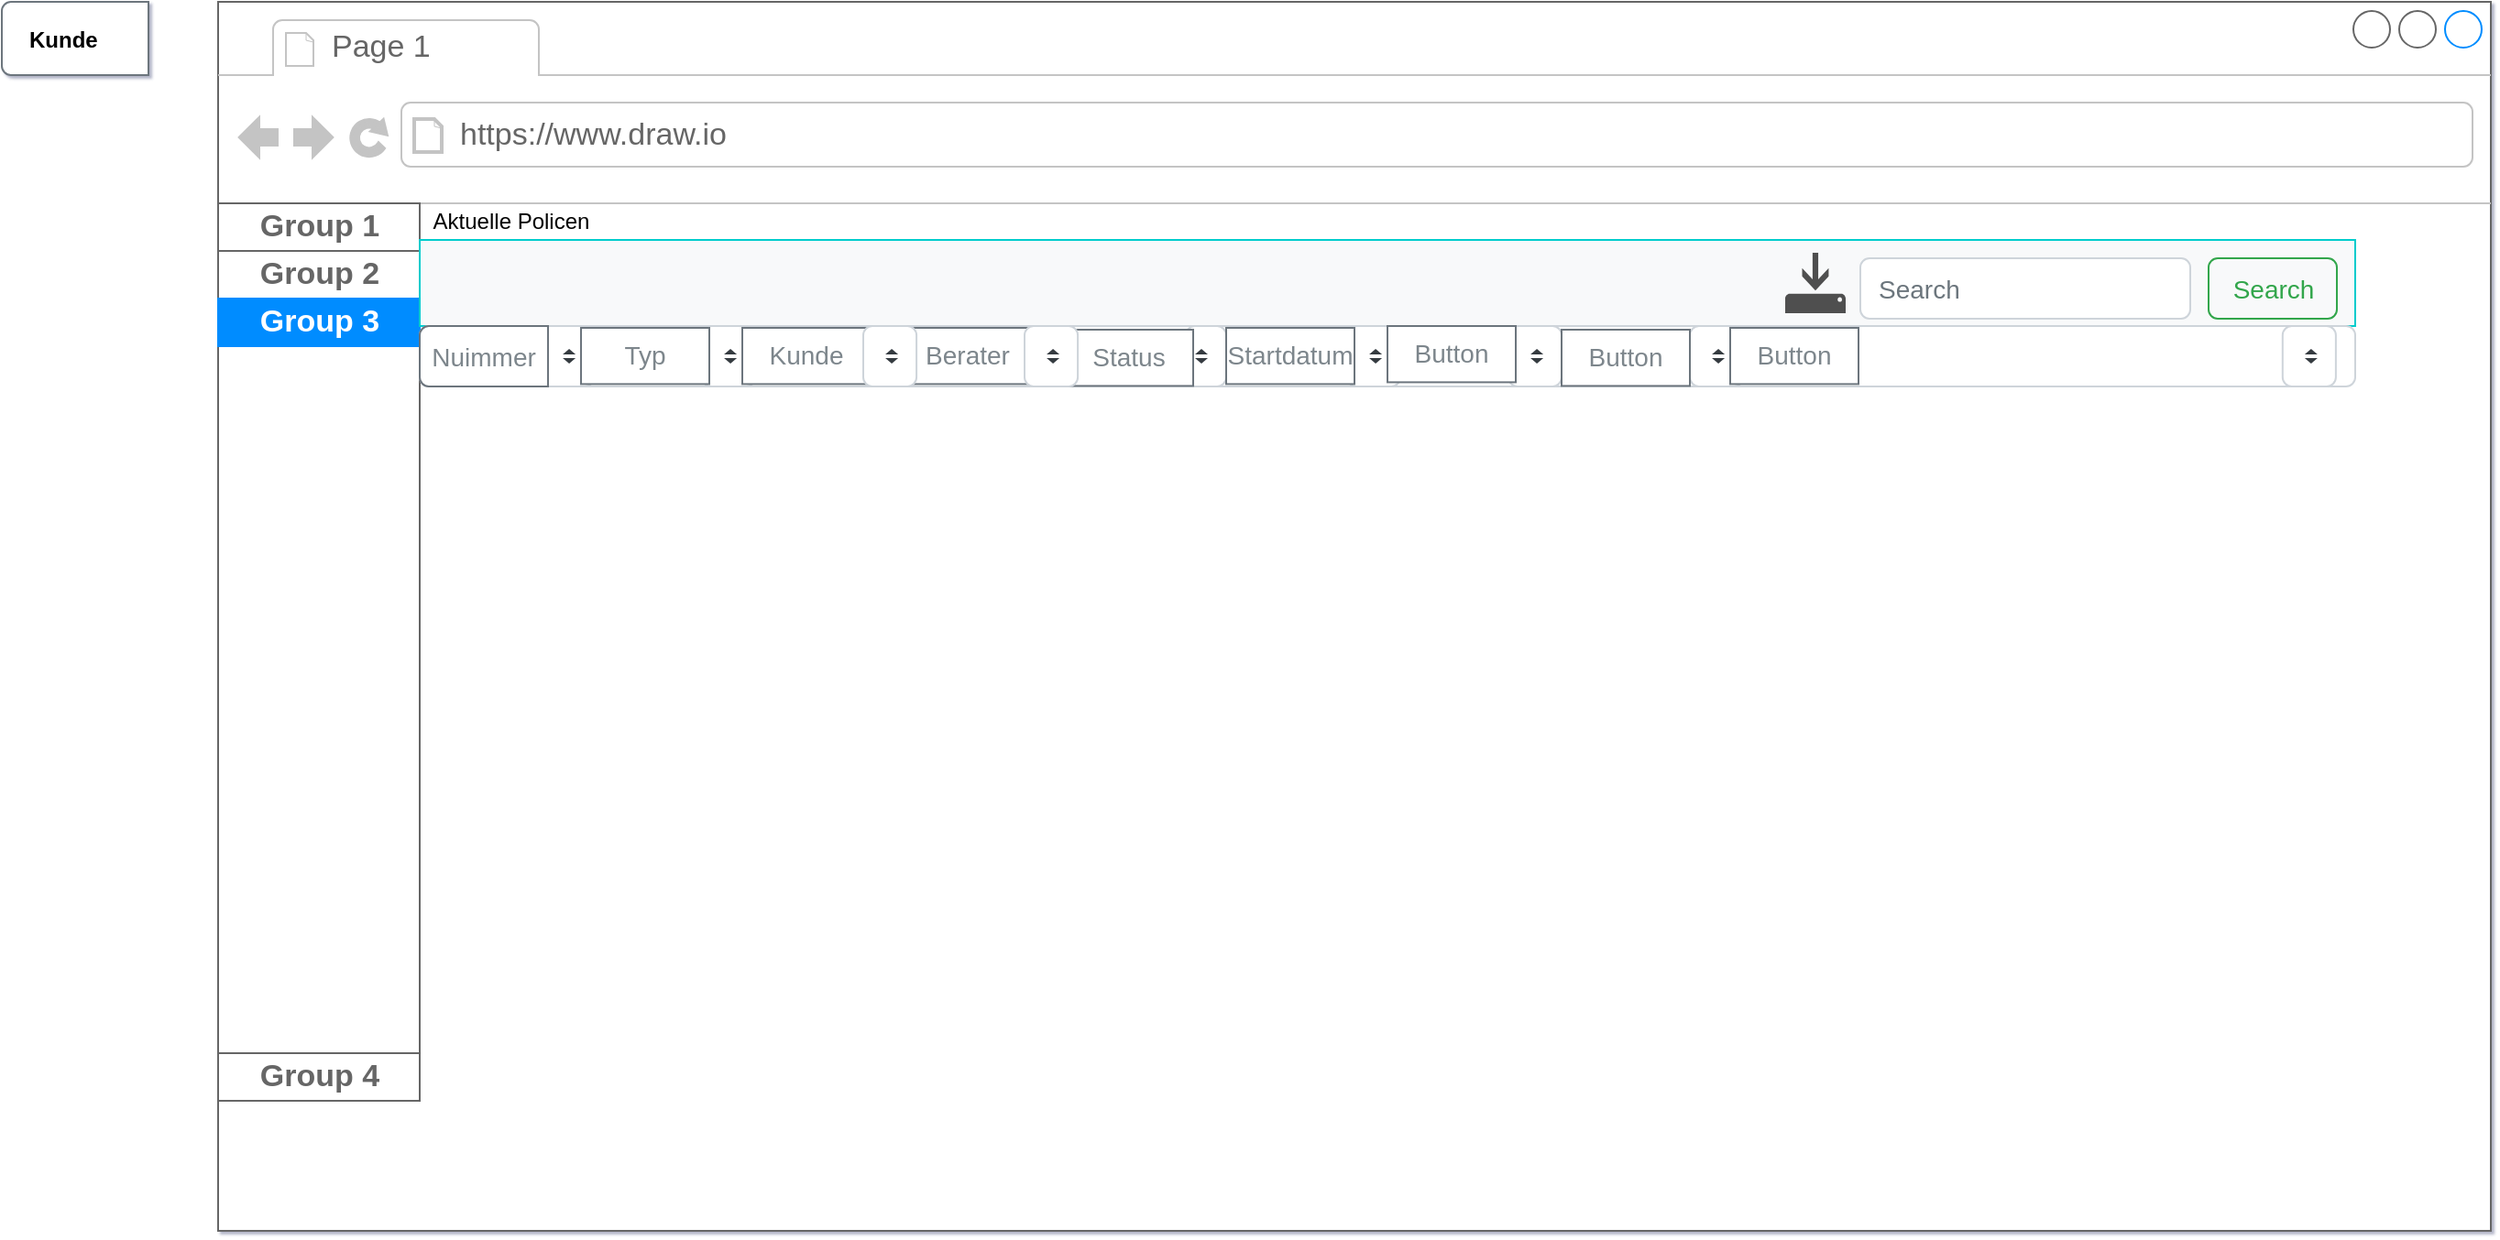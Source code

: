 <mxfile version="14.7.5" type="github">
  <diagram name="Page-1" id="c9db0220-8083-56f3-ca83-edcdcd058819">
    <mxGraphModel dx="1267" dy="913" grid="1" gridSize="11" guides="1" tooltips="1" connect="1" arrows="1" fold="1" page="1" pageScale="1.5" pageWidth="900" pageHeight="1600" background="#ffffff" math="0" shadow="1">
      <root>
        <object label="" id="0">
          <mxCell style=";html=1;" />
        </object>
        <mxCell id="1" style=";html=1;" parent="0" />
        <mxCell id="3Kz9qhTlE9TeD2FntRG9-108" value="Secondary" style="html=1;verticalLabelPosition=bottom;align=center;labelBackgroundColor=#ffffff;verticalAlign=top;strokeWidth=1;strokeColor=#6C767D;shadow=0;dashed=0;shape=mxgraph.ios7.icons.back;fontFamily=Helvetica;fontSize=16;fontColor=#6C767D;" vertex="1" parent="1">
          <mxGeometry x="616" y="198" width="22" height="16" as="geometry" />
        </mxCell>
        <mxCell id="3Kz9qhTlE9TeD2FntRG9-1" value="" style="strokeWidth=1;shadow=0;dashed=0;align=center;html=1;shape=mxgraph.mockup.containers.browserWindow;rSize=0;strokeColor=#666666;strokeColor2=#008cff;strokeColor3=#c4c4c4;mainText=,;recursiveResize=0;" vertex="1" parent="1">
          <mxGeometry x="484" y="66" width="1240" height="671" as="geometry" />
        </mxCell>
        <mxCell id="3Kz9qhTlE9TeD2FntRG9-2" value="Page 1" style="strokeWidth=1;shadow=0;dashed=0;align=center;html=1;shape=mxgraph.mockup.containers.anchor;fontSize=17;fontColor=#666666;align=left;" vertex="1" parent="3Kz9qhTlE9TeD2FntRG9-1">
          <mxGeometry x="60" y="12" width="110" height="26" as="geometry" />
        </mxCell>
        <mxCell id="3Kz9qhTlE9TeD2FntRG9-3" value="https://www.draw.io" style="strokeWidth=1;shadow=0;dashed=0;align=center;html=1;shape=mxgraph.mockup.containers.anchor;rSize=0;fontSize=17;fontColor=#666666;align=left;" vertex="1" parent="3Kz9qhTlE9TeD2FntRG9-1">
          <mxGeometry x="130" y="60" width="250" height="26" as="geometry" />
        </mxCell>
        <mxCell id="3Kz9qhTlE9TeD2FntRG9-4" value="" style="strokeWidth=1;shadow=0;dashed=0;align=center;html=1;shape=mxgraph.mockup.containers.rrect;rSize=0;strokeColor=#666666;" vertex="1" parent="3Kz9qhTlE9TeD2FntRG9-1">
          <mxGeometry y="110" width="110" height="490" as="geometry" />
        </mxCell>
        <mxCell id="3Kz9qhTlE9TeD2FntRG9-5" value="Group 1" style="strokeColor=inherit;fillColor=inherit;gradientColor=inherit;strokeWidth=1;shadow=0;dashed=0;align=center;html=1;shape=mxgraph.mockup.containers.rrect;rSize=0;fontSize=17;fontColor=#666666;fontStyle=1;resizeWidth=1;" vertex="1" parent="3Kz9qhTlE9TeD2FntRG9-4">
          <mxGeometry width="110.0" height="26" relative="1" as="geometry" />
        </mxCell>
        <mxCell id="3Kz9qhTlE9TeD2FntRG9-6" value="Group 2" style="strokeColor=inherit;fillColor=inherit;gradientColor=inherit;strokeWidth=1;shadow=0;dashed=0;align=center;html=1;shape=mxgraph.mockup.containers.rrect;rSize=0;fontSize=17;fontColor=#666666;fontStyle=1;resizeWidth=1;" vertex="1" parent="3Kz9qhTlE9TeD2FntRG9-4">
          <mxGeometry width="110.0" height="26" relative="1" as="geometry">
            <mxPoint y="26" as="offset" />
          </mxGeometry>
        </mxCell>
        <mxCell id="3Kz9qhTlE9TeD2FntRG9-7" value="Group 3" style="strokeWidth=1;shadow=0;dashed=0;align=center;html=1;shape=mxgraph.mockup.containers.rrect;rSize=0;fontSize=17;fontColor=#ffffff;fontStyle=1;fillColor=#008cff;strokeColor=#008cff;resizeWidth=1;" vertex="1" parent="3Kz9qhTlE9TeD2FntRG9-4">
          <mxGeometry width="110.0" height="26" relative="1" as="geometry">
            <mxPoint y="52" as="offset" />
          </mxGeometry>
        </mxCell>
        <mxCell id="3Kz9qhTlE9TeD2FntRG9-8" value="Group 4" style="strokeColor=inherit;fillColor=inherit;gradientColor=inherit;strokeWidth=1;shadow=0;dashed=0;align=center;html=1;shape=mxgraph.mockup.containers.rrect;rSize=0;fontSize=17;fontColor=#666666;fontStyle=1;resizeWidth=1;" vertex="1" parent="3Kz9qhTlE9TeD2FntRG9-4">
          <mxGeometry y="1" width="110.0" height="26" relative="1" as="geometry">
            <mxPoint y="-26" as="offset" />
          </mxGeometry>
        </mxCell>
        <mxCell id="3Kz9qhTlE9TeD2FntRG9-9" value="Aktuelle Policen" style="text;html=1;strokeColor=none;fillColor=none;align=center;verticalAlign=middle;whiteSpace=wrap;rounded=0;" vertex="1" parent="3Kz9qhTlE9TeD2FntRG9-1">
          <mxGeometry x="110" y="110" width="100" height="20" as="geometry" />
        </mxCell>
        <mxCell id="3Kz9qhTlE9TeD2FntRG9-10" value="" style="html=1;shadow=0;dashed=0;fillColor=#F8F9FA;strokeColor=#00CCCC;fontSize=16;fontColor=#181819;align=left;spacing=15;" vertex="1" parent="3Kz9qhTlE9TeD2FntRG9-1">
          <mxGeometry x="110" y="130" width="1056" height="47" as="geometry" />
        </mxCell>
        <mxCell id="3Kz9qhTlE9TeD2FntRG9-16" value="Search" style="html=1;shadow=0;dashed=0;shape=mxgraph.bootstrap.rrect;rSize=5;fontSize=14;fontColor=#33A64C;strokeColor=#33A64C;fillColor=none;" vertex="1" parent="3Kz9qhTlE9TeD2FntRG9-10">
          <mxGeometry x="1" width="70" height="33" relative="1" as="geometry">
            <mxPoint x="-80" y="10" as="offset" />
          </mxGeometry>
        </mxCell>
        <mxCell id="3Kz9qhTlE9TeD2FntRG9-17" value="Search" style="html=1;shadow=0;dashed=0;shape=mxgraph.bootstrap.rrect;rSize=5;fontSize=14;fontColor=#6C767D;strokeColor=#CED4DA;fillColor=#ffffff;align=left;spacing=10;" vertex="1" parent="3Kz9qhTlE9TeD2FntRG9-10">
          <mxGeometry x="1" width="180" height="33" relative="1" as="geometry">
            <mxPoint x="-270" y="10" as="offset" />
          </mxGeometry>
        </mxCell>
        <mxCell id="3Kz9qhTlE9TeD2FntRG9-111" value="" style="pointerEvents=1;shadow=0;dashed=0;html=1;strokeColor=none;fillColor=#505050;labelPosition=center;verticalLabelPosition=bottom;verticalAlign=top;outlineConnect=0;align=center;shape=mxgraph.office.concepts.backup_local;" vertex="1" parent="3Kz9qhTlE9TeD2FntRG9-10">
          <mxGeometry x="745" y="7" width="33" height="33" as="geometry" />
        </mxCell>
        <mxCell id="3Kz9qhTlE9TeD2FntRG9-98" value="&lt;font style=&quot;font-size: 14px&quot;&gt;&lt;b&gt;&lt;font style=&quot;font-size: 12px&quot;&gt;Kunde&lt;/font&gt;&lt;/b&gt;&lt;/font&gt;" style="html=1;shadow=0;dashed=0;shape=mxgraph.bootstrap.leftButton;strokeColor=#6C757D;gradientColor=inherit;fontColor=inherit;fillColor=#ffffff;rSize=5;perimeter=none;whiteSpace=wrap;resizeHeight=1;fontSize=14;align=left;spacing=15;" vertex="1" parent="3Kz9qhTlE9TeD2FntRG9-1">
          <mxGeometry width="80" height="40" relative="1" as="geometry">
            <mxPoint x="-118" as="offset" />
          </mxGeometry>
        </mxCell>
        <mxCell id="3Kz9qhTlE9TeD2FntRG9-99" value="" style="html=1;shadow=0;dashed=0;shape=mxgraph.bootstrap.rrect;rSize=5;strokeColor=#CED4DA;html=1;whiteSpace=wrap;fillColor=#FFFFFF;fontColor=#7D868C;align=left;spacing=15;spacingLeft=40;fontSize=14;" vertex="1" parent="3Kz9qhTlE9TeD2FntRG9-1">
          <mxGeometry x="110" y="177" width="1056" height="33" as="geometry" />
        </mxCell>
        <mxCell id="3Kz9qhTlE9TeD2FntRG9-167" value="" style="html=1;shadow=0;dashed=0;shape=mxgraph.bootstrap.rrect;rSize=5;strokeColor=#CED4DA;html=1;whiteSpace=wrap;fillColor=#FFFFFF;fontColor=#7D868C;align=left;spacingLeft=80;spacing=15;fontSize=14;" vertex="1" parent="3Kz9qhTlE9TeD2FntRG9-99">
          <mxGeometry x="418" width="22" height="33" as="geometry" />
        </mxCell>
        <mxCell id="3Kz9qhTlE9TeD2FntRG9-168" value="" style="shape=triangle;direction=south;fillColor=#343A40;strokeColor=none;perimeter=none;" vertex="1" parent="3Kz9qhTlE9TeD2FntRG9-167">
          <mxGeometry x="1" y="0.5" width="7" height="3" relative="1" as="geometry">
            <mxPoint x="-17" y="1" as="offset" />
          </mxGeometry>
        </mxCell>
        <mxCell id="3Kz9qhTlE9TeD2FntRG9-169" value="" style="shape=triangle;direction=north;fillColor=#343A40;strokeColor=none;perimeter=none;" vertex="1" parent="3Kz9qhTlE9TeD2FntRG9-167">
          <mxGeometry x="1" y="0.5" width="7" height="3" relative="1" as="geometry">
            <mxPoint x="-17" y="-4" as="offset" />
          </mxGeometry>
        </mxCell>
        <mxCell id="3Kz9qhTlE9TeD2FntRG9-164" value="" style="html=1;shadow=0;dashed=0;shape=mxgraph.bootstrap.rrect;rSize=5;strokeColor=#CED4DA;html=1;whiteSpace=wrap;fillColor=#FFFFFF;fontColor=#7D868C;align=left;spacingLeft=80;spacing=15;fontSize=14;" vertex="1" parent="3Kz9qhTlE9TeD2FntRG9-99">
          <mxGeometry x="506.0" width="29.04" height="33" as="geometry" />
        </mxCell>
        <mxCell id="3Kz9qhTlE9TeD2FntRG9-165" value="" style="shape=triangle;direction=south;fillColor=#343A40;strokeColor=none;perimeter=none;" vertex="1" parent="3Kz9qhTlE9TeD2FntRG9-164">
          <mxGeometry x="1" y="0.5" width="7" height="3" relative="1" as="geometry">
            <mxPoint x="-17" y="1" as="offset" />
          </mxGeometry>
        </mxCell>
        <mxCell id="3Kz9qhTlE9TeD2FntRG9-166" value="" style="shape=triangle;direction=north;fillColor=#343A40;strokeColor=none;perimeter=none;" vertex="1" parent="3Kz9qhTlE9TeD2FntRG9-164">
          <mxGeometry x="1" y="0.5" width="7" height="3" relative="1" as="geometry">
            <mxPoint x="-17" y="-4" as="offset" />
          </mxGeometry>
        </mxCell>
        <mxCell id="3Kz9qhTlE9TeD2FntRG9-161" value="" style="html=1;shadow=0;dashed=0;shape=mxgraph.bootstrap.rrect;rSize=5;strokeColor=#CED4DA;html=1;whiteSpace=wrap;fillColor=#FFFFFF;fontColor=#7D868C;align=left;spacingLeft=80;spacing=15;fontSize=14;" vertex="1" parent="3Kz9qhTlE9TeD2FntRG9-99">
          <mxGeometry x="594" width="29.04" height="33" as="geometry" />
        </mxCell>
        <mxCell id="3Kz9qhTlE9TeD2FntRG9-162" value="" style="shape=triangle;direction=south;fillColor=#343A40;strokeColor=none;perimeter=none;" vertex="1" parent="3Kz9qhTlE9TeD2FntRG9-161">
          <mxGeometry x="1" y="0.5" width="7" height="3" relative="1" as="geometry">
            <mxPoint x="-17" y="1" as="offset" />
          </mxGeometry>
        </mxCell>
        <mxCell id="3Kz9qhTlE9TeD2FntRG9-163" value="" style="shape=triangle;direction=north;fillColor=#343A40;strokeColor=none;perimeter=none;" vertex="1" parent="3Kz9qhTlE9TeD2FntRG9-161">
          <mxGeometry x="1" y="0.5" width="7" height="3" relative="1" as="geometry">
            <mxPoint x="-17" y="-4" as="offset" />
          </mxGeometry>
        </mxCell>
        <mxCell id="3Kz9qhTlE9TeD2FntRG9-182" value="" style="html=1;shadow=0;dashed=0;shape=mxgraph.bootstrap.rrect;rSize=5;strokeColor=#CED4DA;html=1;whiteSpace=wrap;fillColor=#FFFFFF;fontColor=#7D868C;align=left;spacingLeft=80;spacing=15;fontSize=14;" vertex="1" parent="3Kz9qhTlE9TeD2FntRG9-99">
          <mxGeometry x="693" width="29.04" height="33" as="geometry" />
        </mxCell>
        <mxCell id="3Kz9qhTlE9TeD2FntRG9-183" value="" style="shape=triangle;direction=south;fillColor=#343A40;strokeColor=none;perimeter=none;" vertex="1" parent="3Kz9qhTlE9TeD2FntRG9-182">
          <mxGeometry x="1" y="0.5" width="7" height="3" relative="1" as="geometry">
            <mxPoint x="-17" y="1" as="offset" />
          </mxGeometry>
        </mxCell>
        <mxCell id="3Kz9qhTlE9TeD2FntRG9-184" value="" style="shape=triangle;direction=north;fillColor=#343A40;strokeColor=none;perimeter=none;" vertex="1" parent="3Kz9qhTlE9TeD2FntRG9-182">
          <mxGeometry x="1" y="0.5" width="7" height="3" relative="1" as="geometry">
            <mxPoint x="-17" y="-4" as="offset" />
          </mxGeometry>
        </mxCell>
        <mxCell id="3Kz9qhTlE9TeD2FntRG9-87" value="" style="html=1;shadow=0;dashed=0;shape=mxgraph.bootstrap.rrect;rSize=5;strokeColor=#CED4DA;html=1;whiteSpace=wrap;fillColor=#FFFFFF;fontColor=#7D868C;align=left;spacingLeft=80;spacing=15;fontSize=14;" vertex="1" parent="3Kz9qhTlE9TeD2FntRG9-99">
          <mxGeometry x="66" width="29.04" height="33" as="geometry" />
        </mxCell>
        <mxCell id="3Kz9qhTlE9TeD2FntRG9-88" value="" style="shape=triangle;direction=south;fillColor=#343A40;strokeColor=none;perimeter=none;" vertex="1" parent="3Kz9qhTlE9TeD2FntRG9-87">
          <mxGeometry x="1" y="0.5" width="7" height="3" relative="1" as="geometry">
            <mxPoint x="-17" y="1" as="offset" />
          </mxGeometry>
        </mxCell>
        <mxCell id="3Kz9qhTlE9TeD2FntRG9-89" value="" style="shape=triangle;direction=north;fillColor=#343A40;strokeColor=none;perimeter=none;" vertex="1" parent="3Kz9qhTlE9TeD2FntRG9-87">
          <mxGeometry x="1" y="0.5" width="7" height="3" relative="1" as="geometry">
            <mxPoint x="-17" y="-4" as="offset" />
          </mxGeometry>
        </mxCell>
        <mxCell id="3Kz9qhTlE9TeD2FntRG9-176" value="" style="html=1;shadow=0;dashed=0;shape=mxgraph.bootstrap.rrect;rSize=5;strokeColor=#CED4DA;html=1;whiteSpace=wrap;fillColor=#FFFFFF;fontColor=#7D868C;align=left;spacingLeft=80;spacing=15;fontSize=14;" vertex="1" parent="3Kz9qhTlE9TeD2FntRG9-99">
          <mxGeometry x="154" width="29.04" height="33" as="geometry" />
        </mxCell>
        <mxCell id="3Kz9qhTlE9TeD2FntRG9-177" value="" style="shape=triangle;direction=south;fillColor=#343A40;strokeColor=none;perimeter=none;" vertex="1" parent="3Kz9qhTlE9TeD2FntRG9-176">
          <mxGeometry x="1" y="0.5" width="7" height="3" relative="1" as="geometry">
            <mxPoint x="-17" y="1" as="offset" />
          </mxGeometry>
        </mxCell>
        <mxCell id="3Kz9qhTlE9TeD2FntRG9-178" value="" style="shape=triangle;direction=north;fillColor=#343A40;strokeColor=none;perimeter=none;" vertex="1" parent="3Kz9qhTlE9TeD2FntRG9-176">
          <mxGeometry x="1" y="0.5" width="7" height="3" relative="1" as="geometry">
            <mxPoint x="-17" y="-4" as="offset" />
          </mxGeometry>
        </mxCell>
        <mxCell id="3Kz9qhTlE9TeD2FntRG9-101" value="Typ" style="html=1;shadow=0;dashed=0;strokeColor=#6C757D;gradientColor=inherit;fontColor=inherit;fillColor=inherit;perimeter=none;whiteSpace=wrap;resizeHeight=1;fontSize=14;" vertex="1" parent="3Kz9qhTlE9TeD2FntRG9-99">
          <mxGeometry width="70" height="30.698" relative="1" as="geometry">
            <mxPoint x="88" y="1" as="offset" />
          </mxGeometry>
        </mxCell>
        <mxCell id="3Kz9qhTlE9TeD2FntRG9-100" value="Nuimmer" style="html=1;shadow=0;dashed=0;shape=mxgraph.bootstrap.leftButton;strokeColor=#6C757D;gradientColor=inherit;fontColor=inherit;fillColor=inherit;rSize=5;perimeter=none;whiteSpace=wrap;resizeHeight=1;fontSize=14;" vertex="1" parent="3Kz9qhTlE9TeD2FntRG9-99">
          <mxGeometry width="70" height="33" relative="1" as="geometry" />
        </mxCell>
        <mxCell id="3Kz9qhTlE9TeD2FntRG9-150" value="Kunde" style="html=1;shadow=0;dashed=0;strokeColor=#6C757D;gradientColor=inherit;fontColor=inherit;fillColor=inherit;perimeter=none;whiteSpace=wrap;resizeHeight=1;fontSize=14;" vertex="1" parent="3Kz9qhTlE9TeD2FntRG9-99">
          <mxGeometry width="70" height="30.698" relative="1" as="geometry">
            <mxPoint x="176" y="1" as="offset" />
          </mxGeometry>
        </mxCell>
        <mxCell id="3Kz9qhTlE9TeD2FntRG9-151" value="Berater" style="html=1;shadow=0;dashed=0;strokeColor=#6C757D;gradientColor=inherit;fontColor=inherit;fillColor=inherit;perimeter=none;whiteSpace=wrap;resizeHeight=1;fontSize=14;" vertex="1" parent="3Kz9qhTlE9TeD2FntRG9-99">
          <mxGeometry width="70" height="30.698" relative="1" as="geometry">
            <mxPoint x="264" y="1" as="offset" />
          </mxGeometry>
        </mxCell>
        <mxCell id="3Kz9qhTlE9TeD2FntRG9-152" value="Status" style="html=1;shadow=0;dashed=0;strokeColor=#6C757D;gradientColor=inherit;fontColor=inherit;fillColor=inherit;perimeter=none;whiteSpace=wrap;resizeHeight=1;fontSize=14;" vertex="1" parent="3Kz9qhTlE9TeD2FntRG9-99">
          <mxGeometry width="70" height="30.698" relative="1" as="geometry">
            <mxPoint x="352" y="2" as="offset" />
          </mxGeometry>
        </mxCell>
        <mxCell id="3Kz9qhTlE9TeD2FntRG9-153" value="Startdatum" style="html=1;shadow=0;dashed=0;strokeColor=#6C757D;gradientColor=inherit;fontColor=inherit;fillColor=inherit;perimeter=none;whiteSpace=wrap;resizeHeight=1;fontSize=14;" vertex="1" parent="3Kz9qhTlE9TeD2FntRG9-99">
          <mxGeometry width="70" height="30.698" relative="1" as="geometry">
            <mxPoint x="440" y="1" as="offset" />
          </mxGeometry>
        </mxCell>
        <mxCell id="3Kz9qhTlE9TeD2FntRG9-154" value="Button" style="html=1;shadow=0;dashed=0;strokeColor=#6C757D;gradientColor=inherit;fontColor=inherit;fillColor=inherit;perimeter=none;whiteSpace=wrap;resizeHeight=1;fontSize=14;" vertex="1" parent="3Kz9qhTlE9TeD2FntRG9-99">
          <mxGeometry width="70" height="30.698" relative="1" as="geometry">
            <mxPoint x="528" as="offset" />
          </mxGeometry>
        </mxCell>
        <mxCell id="3Kz9qhTlE9TeD2FntRG9-155" value="Button" style="html=1;shadow=0;dashed=0;strokeColor=#6C757D;gradientColor=inherit;fontColor=inherit;fillColor=inherit;perimeter=none;whiteSpace=wrap;resizeHeight=1;fontSize=14;" vertex="1" parent="3Kz9qhTlE9TeD2FntRG9-99">
          <mxGeometry width="70" height="30.698" relative="1" as="geometry">
            <mxPoint x="623" y="2" as="offset" />
          </mxGeometry>
        </mxCell>
        <mxCell id="3Kz9qhTlE9TeD2FntRG9-156" value="Button" style="html=1;shadow=0;dashed=0;strokeColor=#6C757D;gradientColor=inherit;fontColor=inherit;fillColor=inherit;perimeter=none;whiteSpace=wrap;resizeHeight=1;fontSize=14;" vertex="1" parent="3Kz9qhTlE9TeD2FntRG9-99">
          <mxGeometry width="70" height="30.698" relative="1" as="geometry">
            <mxPoint x="715" y="1" as="offset" />
          </mxGeometry>
        </mxCell>
        <mxCell id="3Kz9qhTlE9TeD2FntRG9-170" value="" style="html=1;shadow=0;dashed=0;shape=mxgraph.bootstrap.rrect;rSize=5;strokeColor=#CED4DA;html=1;whiteSpace=wrap;fillColor=#FFFFFF;fontColor=#7D868C;align=left;spacingLeft=80;spacing=15;fontSize=14;" vertex="1" parent="3Kz9qhTlE9TeD2FntRG9-99">
          <mxGeometry x="242.0" width="29.04" height="33" as="geometry" />
        </mxCell>
        <mxCell id="3Kz9qhTlE9TeD2FntRG9-171" value="" style="shape=triangle;direction=south;fillColor=#343A40;strokeColor=none;perimeter=none;" vertex="1" parent="3Kz9qhTlE9TeD2FntRG9-170">
          <mxGeometry x="1" y="0.5" width="7" height="3" relative="1" as="geometry">
            <mxPoint x="-17" y="1" as="offset" />
          </mxGeometry>
        </mxCell>
        <mxCell id="3Kz9qhTlE9TeD2FntRG9-172" value="" style="shape=triangle;direction=north;fillColor=#343A40;strokeColor=none;perimeter=none;" vertex="1" parent="3Kz9qhTlE9TeD2FntRG9-170">
          <mxGeometry x="1" y="0.5" width="7" height="3" relative="1" as="geometry">
            <mxPoint x="-17" y="-4" as="offset" />
          </mxGeometry>
        </mxCell>
        <mxCell id="3Kz9qhTlE9TeD2FntRG9-179" value="" style="html=1;shadow=0;dashed=0;shape=mxgraph.bootstrap.rrect;rSize=5;strokeColor=#CED4DA;html=1;whiteSpace=wrap;fillColor=#FFFFFF;fontColor=#7D868C;align=left;spacingLeft=80;spacing=15;fontSize=14;" vertex="1" parent="3Kz9qhTlE9TeD2FntRG9-99">
          <mxGeometry x="1016.4" width="29.04" height="33" as="geometry" />
        </mxCell>
        <mxCell id="3Kz9qhTlE9TeD2FntRG9-180" value="" style="shape=triangle;direction=south;fillColor=#343A40;strokeColor=none;perimeter=none;" vertex="1" parent="3Kz9qhTlE9TeD2FntRG9-179">
          <mxGeometry x="1" y="0.5" width="7" height="3" relative="1" as="geometry">
            <mxPoint x="-17" y="1" as="offset" />
          </mxGeometry>
        </mxCell>
        <mxCell id="3Kz9qhTlE9TeD2FntRG9-181" value="" style="shape=triangle;direction=north;fillColor=#343A40;strokeColor=none;perimeter=none;" vertex="1" parent="3Kz9qhTlE9TeD2FntRG9-179">
          <mxGeometry x="1" y="0.5" width="7" height="3" relative="1" as="geometry">
            <mxPoint x="-17" y="-4" as="offset" />
          </mxGeometry>
        </mxCell>
        <mxCell id="3Kz9qhTlE9TeD2FntRG9-173" value="" style="html=1;shadow=0;dashed=0;shape=mxgraph.bootstrap.rrect;rSize=5;strokeColor=#CED4DA;html=1;whiteSpace=wrap;fillColor=#FFFFFF;fontColor=#7D868C;align=left;spacingLeft=80;spacing=15;fontSize=14;" vertex="1" parent="1">
          <mxGeometry x="924" y="243" width="29.04" height="33" as="geometry" />
        </mxCell>
        <mxCell id="3Kz9qhTlE9TeD2FntRG9-174" value="" style="shape=triangle;direction=south;fillColor=#343A40;strokeColor=none;perimeter=none;" vertex="1" parent="3Kz9qhTlE9TeD2FntRG9-173">
          <mxGeometry x="1" y="0.5" width="7" height="3" relative="1" as="geometry">
            <mxPoint x="-17" y="1" as="offset" />
          </mxGeometry>
        </mxCell>
        <mxCell id="3Kz9qhTlE9TeD2FntRG9-175" value="" style="shape=triangle;direction=north;fillColor=#343A40;strokeColor=none;perimeter=none;" vertex="1" parent="3Kz9qhTlE9TeD2FntRG9-173">
          <mxGeometry x="1" y="0.5" width="7" height="3" relative="1" as="geometry">
            <mxPoint x="-17" y="-4" as="offset" />
          </mxGeometry>
        </mxCell>
      </root>
    </mxGraphModel>
  </diagram>
</mxfile>
